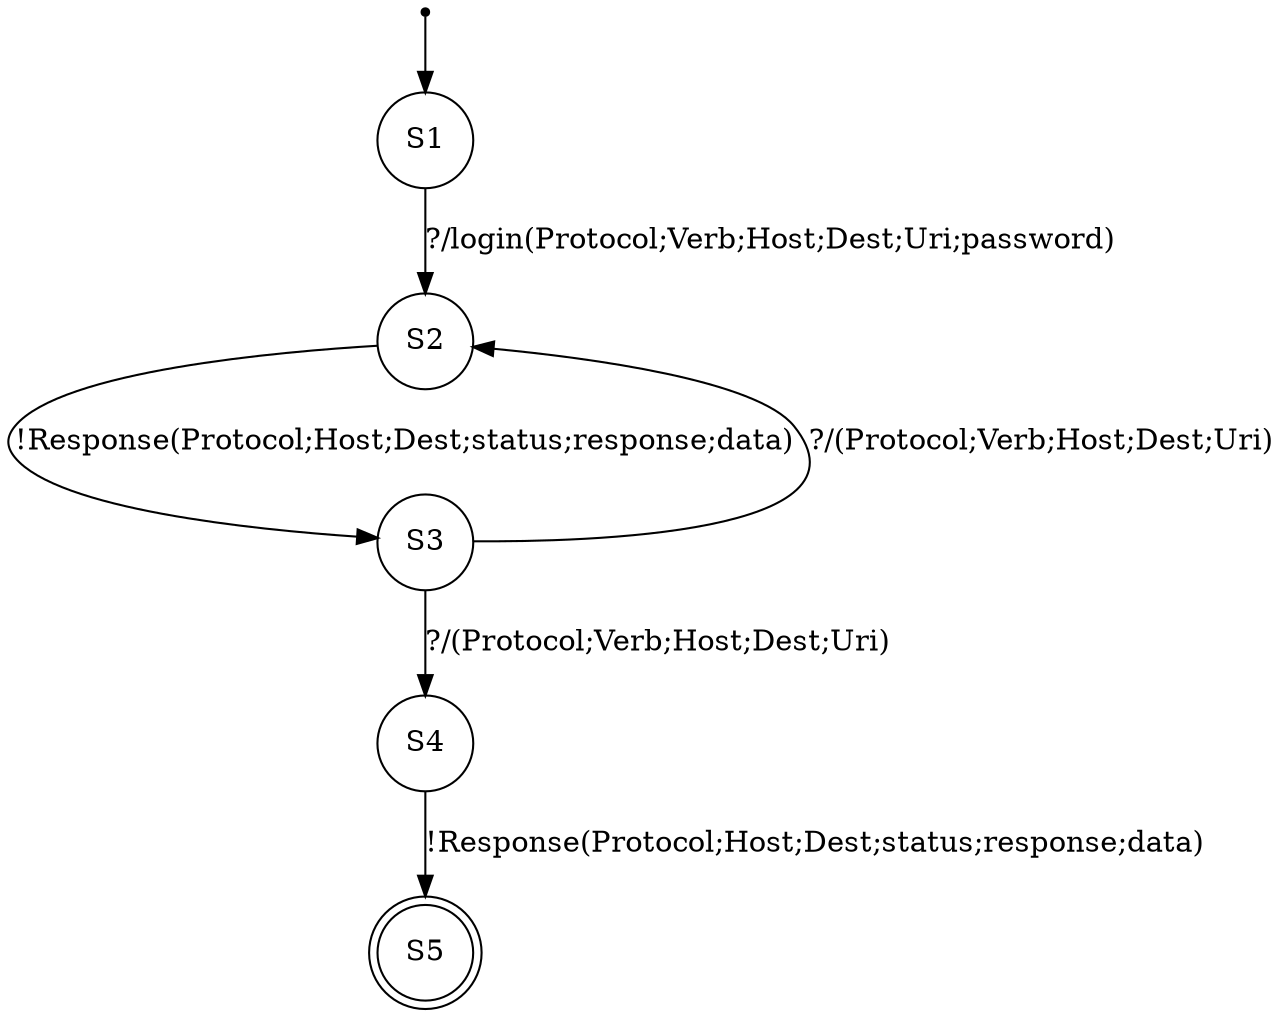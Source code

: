 digraph LTS {
S00[shape=point]
S1[label=S1,shape=circle];
S2[label=S2,shape=circle];
S3[label=S3,shape=circle];
S4[label=S4,shape=circle];
S5[label=S5,shape=doublecircle];
S00 -> S1
S1 -> S2[label ="?/login(Protocol;Verb;Host;Dest;Uri;password)"];
S2 -> S3[label ="!Response(Protocol;Host;Dest;status;response;data)"];
S3 -> S2[label ="?/(Protocol;Verb;Host;Dest;Uri)"];
S3 -> S4[label ="?/(Protocol;Verb;Host;Dest;Uri)"];
S4 -> S5[label ="!Response(Protocol;Host;Dest;status;response;data)"];
}
